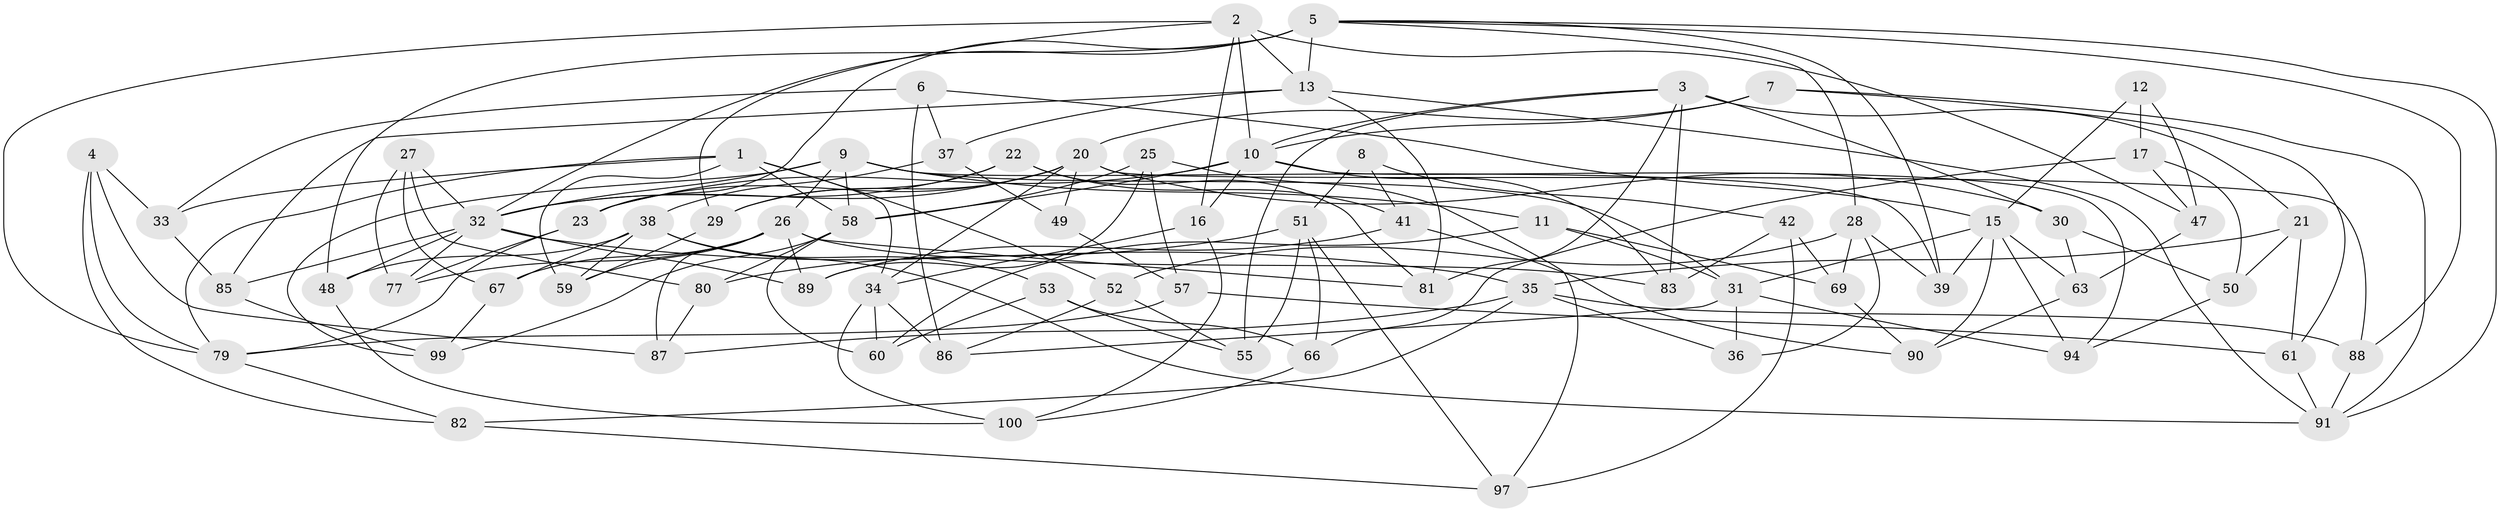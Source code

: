 // original degree distribution, {4: 1.0}
// Generated by graph-tools (version 1.1) at 2025/20/03/04/25 18:20:40]
// undirected, 71 vertices, 167 edges
graph export_dot {
graph [start="1"]
  node [color=gray90,style=filled];
  1 [super="+92"];
  2 [super="+95"];
  3 [super="+68"];
  4;
  5 [super="+45+18"];
  6;
  7;
  8;
  9 [super="+14+24"];
  10 [super="+19"];
  11;
  12;
  13 [super="+44"];
  15 [super="+54"];
  16;
  17;
  20 [super="+102+46+40"];
  21;
  22;
  23 [super="+78"];
  25;
  26 [super="+101+74"];
  27;
  28 [super="+98"];
  29;
  30;
  31 [super="+43"];
  32 [super="+70+56"];
  33;
  34 [super="+96"];
  35 [super="+65"];
  36;
  37;
  38 [super="+76"];
  39;
  41;
  42;
  47;
  48;
  49;
  50;
  51 [super="+64"];
  52;
  53;
  55;
  57;
  58 [super="+62+71"];
  59;
  60;
  61;
  63;
  66;
  67;
  69;
  77;
  79 [super="+84"];
  80;
  81;
  82;
  83;
  85;
  86;
  87;
  88;
  89;
  90;
  91 [super="+93"];
  94;
  97;
  99;
  100;
  1 -- 59;
  1 -- 33;
  1 -- 34;
  1 -- 52;
  1 -- 79;
  1 -- 58;
  2 -- 16;
  2 -- 29;
  2 -- 13;
  2 -- 79;
  2 -- 47;
  2 -- 10;
  3 -- 30;
  3 -- 55;
  3 -- 81;
  3 -- 83;
  3 -- 21;
  3 -- 10;
  4 -- 33;
  4 -- 87;
  4 -- 79;
  4 -- 82;
  5 -- 48;
  5 -- 88;
  5 -- 91;
  5 -- 13;
  5 -- 28;
  5 -- 39;
  5 -- 23;
  5 -- 32;
  6 -- 37;
  6 -- 86;
  6 -- 33;
  6 -- 15;
  7 -- 61;
  7 -- 91;
  7 -- 10;
  7 -- 20;
  8 -- 41;
  8 -- 51 [weight=2];
  8 -- 42;
  9 -- 99;
  9 -- 31;
  9 -- 58 [weight=2];
  9 -- 39;
  9 -- 26;
  9 -- 11;
  9 -- 32;
  10 -- 94;
  10 -- 16;
  10 -- 58;
  10 -- 83;
  10 -- 23;
  11 -- 69;
  11 -- 60;
  11 -- 31;
  12 -- 17;
  12 -- 47;
  12 -- 15 [weight=2];
  13 -- 37;
  13 -- 81;
  13 -- 91;
  13 -- 85;
  15 -- 90;
  15 -- 31;
  15 -- 94;
  15 -- 39;
  15 -- 63;
  16 -- 100;
  16 -- 34;
  17 -- 50;
  17 -- 66;
  17 -- 47;
  20 -- 49 [weight=2];
  20 -- 32;
  20 -- 34;
  20 -- 30;
  20 -- 88;
  20 -- 29;
  20 -- 23 [weight=2];
  21 -- 35;
  21 -- 50;
  21 -- 61;
  22 -- 41;
  22 -- 81;
  22 -- 29;
  22 -- 32;
  23 -- 77;
  23 -- 79;
  25 -- 97;
  25 -- 57;
  25 -- 89;
  25 -- 58;
  26 -- 81;
  26 -- 77;
  26 -- 89;
  26 -- 59;
  26 -- 83;
  26 -- 67;
  26 -- 87;
  27 -- 77;
  27 -- 67;
  27 -- 80;
  27 -- 32;
  28 -- 36 [weight=2];
  28 -- 69;
  28 -- 39;
  28 -- 52;
  29 -- 59;
  30 -- 50;
  30 -- 63;
  31 -- 86;
  31 -- 36;
  31 -- 94;
  32 -- 48;
  32 -- 89;
  32 -- 85;
  32 -- 77;
  32 -- 35;
  33 -- 85;
  34 -- 86;
  34 -- 60;
  34 -- 100;
  35 -- 87;
  35 -- 88;
  35 -- 82;
  35 -- 36;
  37 -- 38;
  37 -- 49;
  38 -- 59;
  38 -- 91;
  38 -- 48;
  38 -- 67;
  38 -- 53;
  41 -- 90;
  41 -- 89;
  42 -- 83;
  42 -- 97;
  42 -- 69;
  47 -- 63;
  48 -- 100;
  49 -- 57;
  50 -- 94;
  51 -- 97;
  51 -- 80;
  51 -- 66;
  51 -- 55;
  52 -- 55;
  52 -- 86;
  53 -- 60;
  53 -- 66;
  53 -- 55;
  57 -- 79;
  57 -- 61;
  58 -- 80;
  58 -- 60;
  58 -- 99;
  61 -- 91;
  63 -- 90;
  66 -- 100;
  67 -- 99;
  69 -- 90;
  79 -- 82;
  80 -- 87;
  82 -- 97;
  85 -- 99;
  88 -- 91;
}
